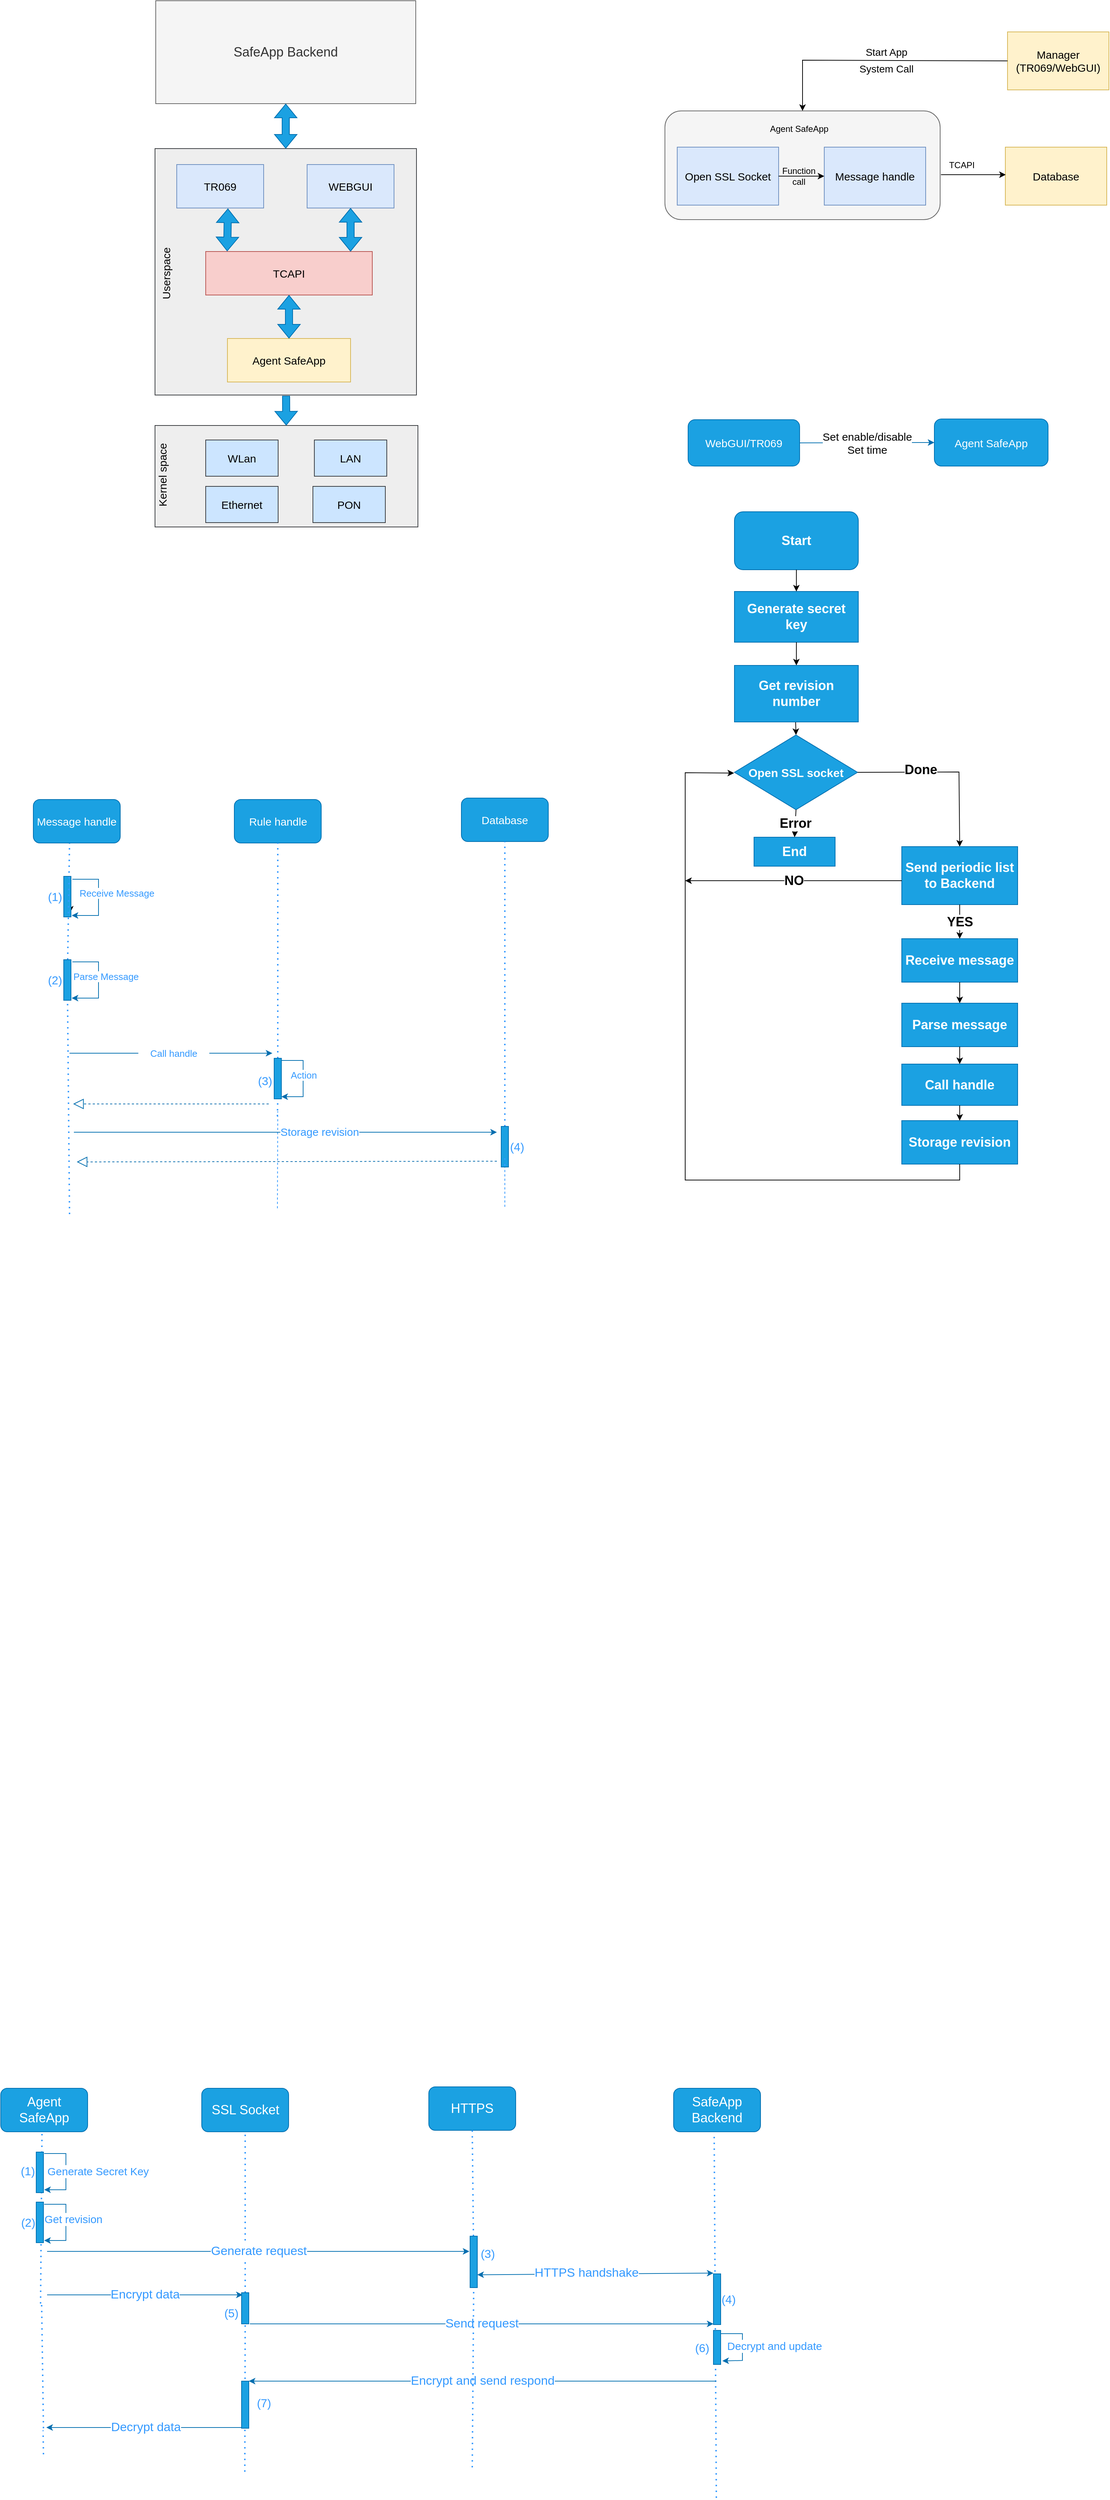 <mxfile version="17.1.3" type="github">
  <diagram id="qp7meZ9fyToWihRMTy-W" name="Page-1">
    <mxGraphModel dx="1335" dy="692" grid="0" gridSize="10" guides="1" tooltips="1" connect="1" arrows="1" fold="1" page="1" pageScale="1" pageWidth="150000" pageHeight="150000" math="0" shadow="0">
      <root>
        <mxCell id="0" />
        <mxCell id="1" parent="0" />
        <mxCell id="MbshHFRm95-qyAn22eBI-17" style="edgeStyle=orthogonalEdgeStyle;rounded=0;orthogonalLoop=1;jettySize=auto;html=1;exitX=0;exitY=0.75;exitDx=0;exitDy=0;fontSize=16;fontColor=#3399FF;" edge="1" parent="1" source="MbshHFRm95-qyAn22eBI-16">
          <mxGeometry relative="1" as="geometry">
            <mxPoint x="192" y="1393" as="targetPoint" />
          </mxGeometry>
        </mxCell>
        <mxCell id="MbshHFRm95-qyAn22eBI-16" value="" style="rounded=0;whiteSpace=wrap;html=1;fontSize=16;fontColor=#ffffff;fillColor=#1ba1e2;strokeColor=#006EAF;" vertex="1" parent="1">
          <mxGeometry x="183" y="1343" width="10" height="56" as="geometry" />
        </mxCell>
        <mxCell id="oRzCMFhJWEvcP08ix0-i-83" value="" style="endArrow=none;dashed=1;html=1;rounded=0;fontSize=15;entryX=0.5;entryY=1;entryDx=0;entryDy=0;fontColor=#3399FF;strokeColor=#3399FF;" parent="1" edge="1">
          <mxGeometry width="50" height="50" relative="1" as="geometry">
            <mxPoint x="478" y="1801" as="sourcePoint" />
            <mxPoint x="478.5" y="1667" as="targetPoint" />
            <Array as="points" />
          </mxGeometry>
        </mxCell>
        <mxCell id="mK8-xpyxY12oYqtk83cb-34" value="" style="rounded=1;whiteSpace=wrap;html=1;fillColor=#f5f5f5;fontColor=#333333;strokeColor=#666666;" parent="1" vertex="1">
          <mxGeometry x="1013" y="287" width="380" height="150" as="geometry" />
        </mxCell>
        <mxCell id="mK8-xpyxY12oYqtk83cb-23" value="" style="rounded=0;whiteSpace=wrap;html=1;fillColor=#eeeeee;strokeColor=#36393d;fontSize=15;" parent="1" vertex="1">
          <mxGeometry x="309" y="721" width="363" height="140" as="geometry" />
        </mxCell>
        <mxCell id="mK8-xpyxY12oYqtk83cb-22" value="" style="rounded=0;whiteSpace=wrap;html=1;fillColor=#eeeeee;strokeColor=#36393d;" parent="1" vertex="1">
          <mxGeometry x="309" y="339" width="361" height="340" as="geometry" />
        </mxCell>
        <mxCell id="mK8-xpyxY12oYqtk83cb-6" value="TR069" style="rounded=0;whiteSpace=wrap;html=1;fillColor=#dae8fc;strokeColor=#6c8ebf;fontSize=15;" parent="1" vertex="1">
          <mxGeometry x="339" y="361" width="120" height="60" as="geometry" />
        </mxCell>
        <mxCell id="mK8-xpyxY12oYqtk83cb-7" value="WEBGUI" style="rounded=0;whiteSpace=wrap;html=1;fillColor=#dae8fc;strokeColor=#6c8ebf;fontSize=15;" parent="1" vertex="1">
          <mxGeometry x="519" y="361" width="120" height="60" as="geometry" />
        </mxCell>
        <mxCell id="mK8-xpyxY12oYqtk83cb-8" value="TCAPI" style="rounded=0;whiteSpace=wrap;html=1;fillColor=#f8cecc;strokeColor=#b85450;fontSize=15;" parent="1" vertex="1">
          <mxGeometry x="379" y="481" width="230" height="60" as="geometry" />
        </mxCell>
        <mxCell id="mK8-xpyxY12oYqtk83cb-10" value="Agent SafeApp" style="rounded=0;whiteSpace=wrap;html=1;fillColor=#fff2cc;strokeColor=#d6b656;fontSize=15;" parent="1" vertex="1">
          <mxGeometry x="409" y="601" width="170" height="60" as="geometry" />
        </mxCell>
        <mxCell id="mK8-xpyxY12oYqtk83cb-11" value="" style="shape=flexArrow;endArrow=classic;startArrow=classic;html=1;rounded=0;exitX=0.129;exitY=-0.006;exitDx=0;exitDy=0;exitPerimeter=0;entryX=0.589;entryY=1.011;entryDx=0;entryDy=0;entryPerimeter=0;fillColor=#1ba1e2;strokeColor=#006EAF;" parent="1" source="mK8-xpyxY12oYqtk83cb-8" target="mK8-xpyxY12oYqtk83cb-6" edge="1">
          <mxGeometry width="100" height="100" relative="1" as="geometry">
            <mxPoint x="339" y="541" as="sourcePoint" />
            <mxPoint x="439" y="441" as="targetPoint" />
          </mxGeometry>
        </mxCell>
        <mxCell id="mK8-xpyxY12oYqtk83cb-12" value="" style="shape=flexArrow;endArrow=classic;startArrow=classic;html=1;rounded=0;entryX=0.808;entryY=1;entryDx=0;entryDy=0;entryPerimeter=0;fillColor=#1ba1e2;strokeColor=#006EAF;" parent="1" edge="1">
          <mxGeometry width="100" height="100" relative="1" as="geometry">
            <mxPoint x="579" y="481" as="sourcePoint" />
            <mxPoint x="579" y="421" as="targetPoint" />
          </mxGeometry>
        </mxCell>
        <mxCell id="mK8-xpyxY12oYqtk83cb-13" value="" style="shape=flexArrow;endArrow=classic;startArrow=classic;html=1;rounded=0;entryX=0.5;entryY=1;entryDx=0;entryDy=0;exitX=0.5;exitY=0;exitDx=0;exitDy=0;fillColor=#1ba1e2;strokeColor=#006EAF;" parent="1" source="mK8-xpyxY12oYqtk83cb-10" target="mK8-xpyxY12oYqtk83cb-8" edge="1">
          <mxGeometry width="100" height="100" relative="1" as="geometry">
            <mxPoint x="494.2" y="641" as="sourcePoint" />
            <mxPoint x="493.66" y="561" as="targetPoint" />
          </mxGeometry>
        </mxCell>
        <mxCell id="mK8-xpyxY12oYqtk83cb-16" value="Ethernet" style="rounded=0;whiteSpace=wrap;html=1;fillColor=#cce5ff;strokeColor=#36393d;fontSize=15;" parent="1" vertex="1">
          <mxGeometry x="379" y="805" width="100" height="50" as="geometry" />
        </mxCell>
        <mxCell id="mK8-xpyxY12oYqtk83cb-17" value="WLan" style="rounded=0;whiteSpace=wrap;html=1;fillColor=#cce5ff;strokeColor=#36393d;fontSize=15;" parent="1" vertex="1">
          <mxGeometry x="379" y="741" width="100" height="50" as="geometry" />
        </mxCell>
        <mxCell id="mK8-xpyxY12oYqtk83cb-18" value="LAN" style="rounded=0;whiteSpace=wrap;html=1;fillColor=#cce5ff;strokeColor=#36393d;fontSize=15;" parent="1" vertex="1">
          <mxGeometry x="529" y="741" width="100" height="50" as="geometry" />
        </mxCell>
        <mxCell id="mK8-xpyxY12oYqtk83cb-19" value="PON" style="rounded=0;whiteSpace=wrap;html=1;fillColor=#cce5ff;strokeColor=#36393d;fontSize=15;" parent="1" vertex="1">
          <mxGeometry x="527" y="805" width="100" height="50" as="geometry" />
        </mxCell>
        <mxCell id="mK8-xpyxY12oYqtk83cb-24" value="Userspace" style="text;html=1;strokeColor=none;fillColor=none;align=center;verticalAlign=middle;whiteSpace=wrap;rounded=0;rotation=-90;fontSize=15;" parent="1" vertex="1">
          <mxGeometry x="269" y="491" width="110" height="40" as="geometry" />
        </mxCell>
        <mxCell id="mK8-xpyxY12oYqtk83cb-25" value="Kernel space" style="text;html=1;strokeColor=none;fillColor=none;align=center;verticalAlign=middle;whiteSpace=wrap;rounded=0;rotation=-90;fontSize=15;" parent="1" vertex="1">
          <mxGeometry x="264" y="769" width="110" height="40" as="geometry" />
        </mxCell>
        <mxCell id="mK8-xpyxY12oYqtk83cb-28" value="" style="shape=flexArrow;endArrow=classic;html=1;rounded=0;fillColor=#1ba1e2;strokeColor=#006EAF;" parent="1" target="mK8-xpyxY12oYqtk83cb-23" edge="1">
          <mxGeometry width="50" height="50" relative="1" as="geometry">
            <mxPoint x="490" y="680" as="sourcePoint" />
            <mxPoint x="488" y="718" as="targetPoint" />
          </mxGeometry>
        </mxCell>
        <mxCell id="mK8-xpyxY12oYqtk83cb-30" value="Open SSL Socket" style="rounded=0;whiteSpace=wrap;html=1;fillColor=#dae8fc;strokeColor=#6c8ebf;fontSize=15;" parent="1" vertex="1">
          <mxGeometry x="1030" y="337" width="140" height="80" as="geometry" />
        </mxCell>
        <mxCell id="mK8-xpyxY12oYqtk83cb-31" value="Message handle" style="rounded=0;whiteSpace=wrap;html=1;fillColor=#dae8fc;strokeColor=#6c8ebf;fontSize=15;" parent="1" vertex="1">
          <mxGeometry x="1233" y="337" width="140" height="80" as="geometry" />
        </mxCell>
        <mxCell id="mK8-xpyxY12oYqtk83cb-32" value="Database" style="rounded=0;whiteSpace=wrap;html=1;fillColor=#fff2cc;strokeColor=#d6b656;fontSize=15;" parent="1" vertex="1">
          <mxGeometry x="1483" y="337" width="140" height="80" as="geometry" />
        </mxCell>
        <mxCell id="mK8-xpyxY12oYqtk83cb-33" value="Manager&lt;br&gt;(TR069/WebGUI)" style="rounded=0;whiteSpace=wrap;html=1;fillColor=#fff2cc;strokeColor=#d6b656;fontSize=15;" parent="1" vertex="1">
          <mxGeometry x="1486" y="178" width="140" height="80" as="geometry" />
        </mxCell>
        <mxCell id="mK8-xpyxY12oYqtk83cb-35" value="" style="endArrow=classic;html=1;rounded=0;exitX=1;exitY=0.5;exitDx=0;exitDy=0;entryX=0;entryY=0.5;entryDx=0;entryDy=0;" parent="1" source="mK8-xpyxY12oYqtk83cb-30" target="mK8-xpyxY12oYqtk83cb-31" edge="1">
          <mxGeometry width="50" height="50" relative="1" as="geometry">
            <mxPoint x="1173" y="397" as="sourcePoint" />
            <mxPoint x="1223" y="347" as="targetPoint" />
          </mxGeometry>
        </mxCell>
        <mxCell id="oRzCMFhJWEvcP08ix0-i-1" value="Agent SafeApp" style="text;html=1;strokeColor=none;fillColor=none;align=center;verticalAlign=middle;whiteSpace=wrap;rounded=0;" parent="1" vertex="1">
          <mxGeometry x="1115.5" y="297" width="165" height="30" as="geometry" />
        </mxCell>
        <mxCell id="oRzCMFhJWEvcP08ix0-i-2" value="" style="endArrow=classic;html=1;rounded=0;entryX=0.5;entryY=0;entryDx=0;entryDy=0;exitX=0;exitY=0.5;exitDx=0;exitDy=0;" parent="1" source="mK8-xpyxY12oYqtk83cb-33" target="mK8-xpyxY12oYqtk83cb-34" edge="1">
          <mxGeometry width="50" height="50" relative="1" as="geometry">
            <mxPoint x="1143" y="247" as="sourcePoint" />
            <mxPoint x="1193" y="197" as="targetPoint" />
            <Array as="points">
              <mxPoint x="1203" y="217" />
            </Array>
          </mxGeometry>
        </mxCell>
        <mxCell id="oRzCMFhJWEvcP08ix0-i-3" value="Start App" style="text;html=1;strokeColor=none;fillColor=none;align=center;verticalAlign=middle;whiteSpace=wrap;rounded=0;fontSize=14;" parent="1" vertex="1">
          <mxGeometry x="1245" y="191" width="148" height="30" as="geometry" />
        </mxCell>
        <mxCell id="oRzCMFhJWEvcP08ix0-i-4" value="" style="endArrow=classic;html=1;rounded=0;entryX=0.004;entryY=0.475;entryDx=0;entryDy=0;exitX=1.003;exitY=0.587;exitDx=0;exitDy=0;exitPerimeter=0;entryPerimeter=0;" parent="1" source="mK8-xpyxY12oYqtk83cb-34" target="mK8-xpyxY12oYqtk83cb-32" edge="1">
          <mxGeometry width="50" height="50" relative="1" as="geometry">
            <mxPoint x="1393" y="427" as="sourcePoint" />
            <mxPoint x="1443" y="377" as="targetPoint" />
          </mxGeometry>
        </mxCell>
        <mxCell id="oRzCMFhJWEvcP08ix0-i-5" value="TCAPI" style="text;html=1;strokeColor=none;fillColor=none;align=center;verticalAlign=middle;whiteSpace=wrap;rounded=0;" parent="1" vertex="1">
          <mxGeometry x="1393" y="347" width="60" height="30" as="geometry" />
        </mxCell>
        <mxCell id="oRzCMFhJWEvcP08ix0-i-10" value="Function&lt;br&gt;call" style="text;html=1;strokeColor=none;fillColor=none;align=center;verticalAlign=middle;whiteSpace=wrap;rounded=0;" parent="1" vertex="1">
          <mxGeometry x="1168" y="357" width="60" height="40" as="geometry" />
        </mxCell>
        <mxCell id="oRzCMFhJWEvcP08ix0-i-14" value="" style="endArrow=none;dashed=1;html=1;dashPattern=1 3;strokeWidth=2;rounded=0;fontColor=#3399FF;strokeColor=#3399FF;startArrow=none;" parent="1" edge="1" source="MbshHFRm95-qyAn22eBI-22">
          <mxGeometry width="50" height="50" relative="1" as="geometry">
            <mxPoint x="191" y="1809" as="sourcePoint" />
            <mxPoint x="191" y="1297" as="targetPoint" />
          </mxGeometry>
        </mxCell>
        <mxCell id="oRzCMFhJWEvcP08ix0-i-15" value="Message handle" style="rounded=1;whiteSpace=wrap;html=1;fillColor=#1ba1e2;fontColor=#ffffff;strokeColor=#006EAF;fontSize=15;" parent="1" vertex="1">
          <mxGeometry x="141" y="1237" width="120" height="60" as="geometry" />
        </mxCell>
        <mxCell id="oRzCMFhJWEvcP08ix0-i-21" value="&lt;font style=&quot;font-size: 13px&quot;&gt;Parse Message&lt;/font&gt;" style="endArrow=classic;html=1;rounded=0;fillColor=#1ba1e2;strokeColor=#006EAF;fontColor=#3399FF;" parent="1" edge="1">
          <mxGeometry x="-0.091" y="10" relative="1" as="geometry">
            <mxPoint x="195" y="1461" as="sourcePoint" />
            <mxPoint x="194" y="1511" as="targetPoint" />
            <Array as="points">
              <mxPoint x="231" y="1461" />
              <mxPoint x="231" y="1511" />
            </Array>
            <mxPoint as="offset" />
          </mxGeometry>
        </mxCell>
        <mxCell id="oRzCMFhJWEvcP08ix0-i-25" value="Rule handle" style="rounded=1;whiteSpace=wrap;html=1;fillColor=#1ba1e2;fontColor=#ffffff;strokeColor=#006EAF;fontSize=15;" parent="1" vertex="1">
          <mxGeometry x="418.5" y="1237" width="120" height="60" as="geometry" />
        </mxCell>
        <mxCell id="oRzCMFhJWEvcP08ix0-i-26" value="" style="endArrow=none;dashed=1;html=1;dashPattern=1 3;strokeWidth=2;rounded=0;entryX=0.5;entryY=1;entryDx=0;entryDy=0;fontColor=#3399FF;strokeColor=#3399FF;startArrow=none;" parent="1" target="oRzCMFhJWEvcP08ix0-i-25" edge="1" source="MbshHFRm95-qyAn22eBI-25">
          <mxGeometry width="50" height="50" relative="1" as="geometry">
            <mxPoint x="478" y="1674" as="sourcePoint" />
            <mxPoint x="541" y="1347" as="targetPoint" />
          </mxGeometry>
        </mxCell>
        <mxCell id="oRzCMFhJWEvcP08ix0-i-28" value="" style="endArrow=classic;html=1;rounded=0;fillColor=#1ba1e2;strokeColor=#006EAF;startArrow=none;" parent="1" source="oRzCMFhJWEvcP08ix0-i-30" edge="1">
          <mxGeometry width="50" height="50" relative="1" as="geometry">
            <mxPoint x="201" y="1587" as="sourcePoint" />
            <mxPoint x="471" y="1587" as="targetPoint" />
          </mxGeometry>
        </mxCell>
        <mxCell id="oRzCMFhJWEvcP08ix0-i-29" value="&lt;font style=&quot;font-size: 13px&quot;&gt;Action&lt;/font&gt;" style="endArrow=classic;html=1;rounded=0;fillColor=#1ba1e2;strokeColor=#006EAF;fontColor=#3399FF;" parent="1" edge="1">
          <mxGeometry x="-0.091" relative="1" as="geometry">
            <mxPoint x="483.5" y="1597" as="sourcePoint" />
            <mxPoint x="483.5" y="1647" as="targetPoint" />
            <Array as="points">
              <mxPoint x="513.5" y="1597" />
              <mxPoint x="513.5" y="1647" />
            </Array>
            <mxPoint as="offset" />
          </mxGeometry>
        </mxCell>
        <mxCell id="oRzCMFhJWEvcP08ix0-i-32" value="" style="endArrow=block;dashed=1;endFill=0;endSize=12;html=1;rounded=0;fillColor=#1ba1e2;strokeColor=#006EAF;" parent="1" edge="1">
          <mxGeometry width="160" relative="1" as="geometry">
            <mxPoint x="466" y="1657" as="sourcePoint" />
            <mxPoint x="196" y="1657" as="targetPoint" />
          </mxGeometry>
        </mxCell>
        <mxCell id="oRzCMFhJWEvcP08ix0-i-43" value="Open SSL socket" style="rhombus;whiteSpace=wrap;html=1;fillColor=#1ba1e2;fontColor=#ffffff;strokeColor=#006EAF;fontSize=16;fontStyle=1" parent="1" vertex="1">
          <mxGeometry x="1109" y="1148" width="170" height="103" as="geometry" />
        </mxCell>
        <mxCell id="oRzCMFhJWEvcP08ix0-i-47" value="" style="endArrow=classic;html=1;rounded=0;entryX=0.5;entryY=0;entryDx=0;entryDy=0;fontSize=18;fontStyle=1;exitX=0.494;exitY=0.999;exitDx=0;exitDy=0;exitPerimeter=0;" parent="1" target="oRzCMFhJWEvcP08ix0-i-43" edge="1" source="oRzCMFhJWEvcP08ix0-i-59">
          <mxGeometry width="50" height="50" relative="1" as="geometry">
            <mxPoint x="1192" y="1131" as="sourcePoint" />
            <mxPoint x="1239" y="1102" as="targetPoint" />
          </mxGeometry>
        </mxCell>
        <mxCell id="oRzCMFhJWEvcP08ix0-i-48" value="End" style="rounded=0;whiteSpace=wrap;html=1;fillColor=#1ba1e2;fontColor=#ffffff;strokeColor=#006EAF;fontSize=18;fontStyle=1" parent="1" vertex="1">
          <mxGeometry x="1136" y="1289" width="112" height="40" as="geometry" />
        </mxCell>
        <mxCell id="oRzCMFhJWEvcP08ix0-i-49" value="Receive message" style="rounded=0;whiteSpace=wrap;html=1;fillColor=#1ba1e2;fontColor=#ffffff;strokeColor=#006EAF;fontSize=18;fontStyle=1" parent="1" vertex="1">
          <mxGeometry x="1340" y="1429" width="160" height="60" as="geometry" />
        </mxCell>
        <mxCell id="oRzCMFhJWEvcP08ix0-i-50" value="E" style="endArrow=classic;html=1;rounded=0;entryX=0.5;entryY=0;entryDx=0;entryDy=0;exitX=0.5;exitY=1;exitDx=0;exitDy=0;fontSize=18;fontStyle=1;" parent="1" source="oRzCMFhJWEvcP08ix0-i-43" target="oRzCMFhJWEvcP08ix0-i-48" edge="1">
          <mxGeometry relative="1" as="geometry">
            <mxPoint x="1099" y="1252" as="sourcePoint" />
            <mxPoint x="1199" y="1252" as="targetPoint" />
          </mxGeometry>
        </mxCell>
        <mxCell id="oRzCMFhJWEvcP08ix0-i-51" value="Error" style="edgeLabel;resizable=0;html=1;align=center;verticalAlign=middle;fontSize=18;fontStyle=1" parent="oRzCMFhJWEvcP08ix0-i-50" connectable="0" vertex="1">
          <mxGeometry relative="1" as="geometry" />
        </mxCell>
        <mxCell id="oRzCMFhJWEvcP08ix0-i-52" value="" style="endArrow=classic;html=1;rounded=0;exitX=1;exitY=0.5;exitDx=0;exitDy=0;entryX=0.5;entryY=0;entryDx=0;entryDy=0;fontSize=18;fontStyle=1" parent="1" source="oRzCMFhJWEvcP08ix0-i-43" target="oRzCMFhJWEvcP08ix0-i-86" edge="1">
          <mxGeometry relative="1" as="geometry">
            <mxPoint x="1219" y="1192" as="sourcePoint" />
            <mxPoint x="1327" y="1189" as="targetPoint" />
            <Array as="points">
              <mxPoint x="1419" y="1199" />
            </Array>
          </mxGeometry>
        </mxCell>
        <mxCell id="oRzCMFhJWEvcP08ix0-i-53" value="Done" style="edgeLabel;resizable=0;html=1;align=center;verticalAlign=middle;fontSize=18;fontStyle=1" parent="oRzCMFhJWEvcP08ix0-i-52" connectable="0" vertex="1">
          <mxGeometry relative="1" as="geometry">
            <mxPoint x="-35" y="-3" as="offset" />
          </mxGeometry>
        </mxCell>
        <mxCell id="oRzCMFhJWEvcP08ix0-i-54" value="Generate secret key" style="rounded=0;whiteSpace=wrap;html=1;fillColor=#1ba1e2;fontColor=#ffffff;strokeColor=#006EAF;fontSize=18;fontStyle=1" parent="1" vertex="1">
          <mxGeometry x="1109" y="950" width="171" height="70" as="geometry" />
        </mxCell>
        <mxCell id="oRzCMFhJWEvcP08ix0-i-56" value="Start" style="rounded=1;whiteSpace=wrap;html=1;fillColor=#1ba1e2;fontColor=#ffffff;strokeColor=#006EAF;fontSize=18;fontStyle=1" parent="1" vertex="1">
          <mxGeometry x="1109" y="840" width="171" height="80" as="geometry" />
        </mxCell>
        <mxCell id="oRzCMFhJWEvcP08ix0-i-57" value="" style="endArrow=classic;html=1;rounded=0;entryX=0.5;entryY=0;entryDx=0;entryDy=0;exitX=0.5;exitY=1;exitDx=0;exitDy=0;fontSize=18;fontStyle=1" parent="1" source="oRzCMFhJWEvcP08ix0-i-56" target="oRzCMFhJWEvcP08ix0-i-54" edge="1">
          <mxGeometry width="50" height="50" relative="1" as="geometry">
            <mxPoint x="1099" y="1012" as="sourcePoint" />
            <mxPoint x="1149" y="962" as="targetPoint" />
          </mxGeometry>
        </mxCell>
        <mxCell id="oRzCMFhJWEvcP08ix0-i-59" value="Get revision number" style="rounded=0;whiteSpace=wrap;html=1;fillColor=#1ba1e2;fontColor=#ffffff;strokeColor=#006EAF;fontSize=18;fontStyle=1" parent="1" vertex="1">
          <mxGeometry x="1109" y="1052" width="171" height="78" as="geometry" />
        </mxCell>
        <mxCell id="oRzCMFhJWEvcP08ix0-i-62" value="" style="edgeStyle=orthogonalEdgeStyle;rounded=0;orthogonalLoop=1;jettySize=auto;html=1;exitX=0.5;exitY=1;exitDx=0;exitDy=0;fontSize=18;fontStyle=1;entryX=0.5;entryY=0;entryDx=0;entryDy=0;" parent="1" edge="1" target="oRzCMFhJWEvcP08ix0-i-59" source="oRzCMFhJWEvcP08ix0-i-54">
          <mxGeometry relative="1" as="geometry">
            <mxPoint x="1168.2" y="1012" as="sourcePoint" />
            <mxPoint x="1190" y="1051" as="targetPoint" />
          </mxGeometry>
        </mxCell>
        <mxCell id="oRzCMFhJWEvcP08ix0-i-63" value="Parse message" style="rounded=0;whiteSpace=wrap;html=1;fillColor=#1ba1e2;fontColor=#ffffff;strokeColor=#006EAF;fontSize=18;fontStyle=1" parent="1" vertex="1">
          <mxGeometry x="1340" y="1518" width="160" height="60" as="geometry" />
        </mxCell>
        <mxCell id="oRzCMFhJWEvcP08ix0-i-64" value="" style="endArrow=classic;html=1;rounded=0;entryX=0.5;entryY=0;entryDx=0;entryDy=0;exitX=0.5;exitY=1;exitDx=0;exitDy=0;fontSize=18;fontStyle=1" parent="1" target="oRzCMFhJWEvcP08ix0-i-63" edge="1" source="oRzCMFhJWEvcP08ix0-i-49">
          <mxGeometry width="50" height="50" relative="1" as="geometry">
            <mxPoint x="1386" y="1460" as="sourcePoint" />
            <mxPoint x="1596" y="1440" as="targetPoint" />
          </mxGeometry>
        </mxCell>
        <mxCell id="oRzCMFhJWEvcP08ix0-i-65" value="Call handle" style="rounded=0;whiteSpace=wrap;html=1;fillColor=#1ba1e2;fontColor=#ffffff;strokeColor=#006EAF;fontSize=18;fontStyle=1" parent="1" vertex="1">
          <mxGeometry x="1340" y="1602" width="160" height="57" as="geometry" />
        </mxCell>
        <mxCell id="oRzCMFhJWEvcP08ix0-i-66" value="" style="endArrow=classic;html=1;rounded=0;exitX=0.5;exitY=1;exitDx=0;exitDy=0;fontSize=18;fontStyle=1;entryX=0.5;entryY=0;entryDx=0;entryDy=0;" parent="1" source="oRzCMFhJWEvcP08ix0-i-63" edge="1" target="oRzCMFhJWEvcP08ix0-i-65">
          <mxGeometry width="50" height="50" relative="1" as="geometry">
            <mxPoint x="1383" y="1548" as="sourcePoint" />
            <mxPoint x="1420" y="1582" as="targetPoint" />
          </mxGeometry>
        </mxCell>
        <mxCell id="oRzCMFhJWEvcP08ix0-i-67" value="Storage revision" style="rounded=0;whiteSpace=wrap;html=1;fillColor=#1ba1e2;fontColor=#ffffff;strokeColor=#006EAF;fontSize=18;fontStyle=1" parent="1" vertex="1">
          <mxGeometry x="1340" y="1680" width="160" height="60" as="geometry" />
        </mxCell>
        <mxCell id="oRzCMFhJWEvcP08ix0-i-68" value="" style="endArrow=classic;html=1;rounded=0;exitX=0.5;exitY=1;exitDx=0;exitDy=0;entryX=0.5;entryY=0;entryDx=0;entryDy=0;fontSize=18;fontStyle=1" parent="1" source="oRzCMFhJWEvcP08ix0-i-65" edge="1" target="oRzCMFhJWEvcP08ix0-i-67">
          <mxGeometry width="50" height="50" relative="1" as="geometry">
            <mxPoint x="1385.47" y="1720" as="sourcePoint" />
            <mxPoint x="1386" y="1679" as="targetPoint" />
          </mxGeometry>
        </mxCell>
        <mxCell id="oRzCMFhJWEvcP08ix0-i-69" value="" style="endArrow=classic;html=1;rounded=0;exitX=0.5;exitY=1;exitDx=0;exitDy=0;entryX=-0.003;entryY=0.51;entryDx=0;entryDy=0;entryPerimeter=0;fontSize=18;fontStyle=1" parent="1" source="oRzCMFhJWEvcP08ix0-i-67" target="oRzCMFhJWEvcP08ix0-i-43" edge="1">
          <mxGeometry width="50" height="50" relative="1" as="geometry">
            <mxPoint x="1398.47" y="1492" as="sourcePoint" />
            <mxPoint x="1039" y="1182" as="targetPoint" />
            <Array as="points">
              <mxPoint x="1420" y="1762" />
              <mxPoint x="1041" y="1762" />
              <mxPoint x="1041" y="1200" />
            </Array>
          </mxGeometry>
        </mxCell>
        <mxCell id="oRzCMFhJWEvcP08ix0-i-71" value="&lt;font style=&quot;font-size: 15px&quot;&gt;Database&lt;/font&gt;" style="rounded=1;whiteSpace=wrap;html=1;fillColor=#1ba1e2;fontColor=#ffffff;strokeColor=#006EAF;" parent="1" vertex="1">
          <mxGeometry x="732" y="1235" width="120" height="60" as="geometry" />
        </mxCell>
        <mxCell id="oRzCMFhJWEvcP08ix0-i-72" value="" style="endArrow=none;dashed=1;html=1;dashPattern=1 3;strokeWidth=2;rounded=0;entryX=0.5;entryY=1;entryDx=0;entryDy=0;fontColor=#3399FF;strokeColor=#3399FF;startArrow=none;" parent="1" target="oRzCMFhJWEvcP08ix0-i-71" edge="1" source="MbshHFRm95-qyAn22eBI-28">
          <mxGeometry width="50" height="50" relative="1" as="geometry">
            <mxPoint x="792" y="1732" as="sourcePoint" />
            <mxPoint x="854.5" y="1345" as="targetPoint" />
          </mxGeometry>
        </mxCell>
        <mxCell id="oRzCMFhJWEvcP08ix0-i-77" value="" style="endArrow=classic;html=1;rounded=0;fontSize=15;fillColor=#1ba1e2;strokeColor=#006EAF;" parent="1" edge="1">
          <mxGeometry relative="1" as="geometry">
            <mxPoint x="197" y="1696" as="sourcePoint" />
            <mxPoint x="781" y="1696" as="targetPoint" />
          </mxGeometry>
        </mxCell>
        <mxCell id="oRzCMFhJWEvcP08ix0-i-78" value="Storage revision" style="edgeLabel;resizable=0;html=1;align=center;verticalAlign=middle;fontSize=15;fontColor=#3399FF;" parent="oRzCMFhJWEvcP08ix0-i-77" connectable="0" vertex="1">
          <mxGeometry relative="1" as="geometry">
            <mxPoint x="47" y="-1" as="offset" />
          </mxGeometry>
        </mxCell>
        <mxCell id="oRzCMFhJWEvcP08ix0-i-81" value="" style="endArrow=block;dashed=1;endFill=0;endSize=12;html=1;rounded=0;fillColor=#1ba1e2;strokeColor=#006EAF;" parent="1" edge="1">
          <mxGeometry width="160" relative="1" as="geometry">
            <mxPoint x="781" y="1736.0" as="sourcePoint" />
            <mxPoint x="201" y="1737" as="targetPoint" />
          </mxGeometry>
        </mxCell>
        <mxCell id="oRzCMFhJWEvcP08ix0-i-85" value="" style="endArrow=none;dashed=1;html=1;rounded=0;fontSize=15;fontColor=#3399FF;strokeColor=#3399FF;" parent="1" edge="1">
          <mxGeometry width="50" height="50" relative="1" as="geometry">
            <mxPoint x="792" y="1799" as="sourcePoint" />
            <mxPoint x="792" y="1738" as="targetPoint" />
          </mxGeometry>
        </mxCell>
        <mxCell id="oRzCMFhJWEvcP08ix0-i-86" value="Send periodic list to Backend" style="rounded=0;whiteSpace=wrap;html=1;fillColor=#1ba1e2;fontColor=#ffffff;strokeColor=#006EAF;fontSize=18;fontStyle=1" parent="1" vertex="1">
          <mxGeometry x="1340" y="1302" width="160" height="80" as="geometry" />
        </mxCell>
        <mxCell id="oRzCMFhJWEvcP08ix0-i-89" value="WebGUI/TR069" style="rounded=1;whiteSpace=wrap;html=1;fontSize=15;fillColor=#1ba1e2;fontColor=#ffffff;strokeColor=#006EAF;" parent="1" vertex="1">
          <mxGeometry x="1045" y="713" width="154" height="64" as="geometry" />
        </mxCell>
        <mxCell id="oRzCMFhJWEvcP08ix0-i-90" value="Agent SafeApp" style="rounded=1;whiteSpace=wrap;html=1;fontSize=15;fillColor=#1ba1e2;fontColor=#ffffff;strokeColor=#006EAF;" parent="1" vertex="1">
          <mxGeometry x="1385" y="712" width="157" height="65" as="geometry" />
        </mxCell>
        <mxCell id="oRzCMFhJWEvcP08ix0-i-91" value="Set enable/disable&lt;br&gt;Set time" style="endArrow=classic;html=1;rounded=0;fontSize=15;entryX=0;entryY=0.5;entryDx=0;entryDy=0;exitX=1;exitY=0.5;exitDx=0;exitDy=0;fillColor=#1ba1e2;strokeColor=#006EAF;" parent="1" source="oRzCMFhJWEvcP08ix0-i-89" target="oRzCMFhJWEvcP08ix0-i-90" edge="1">
          <mxGeometry relative="1" as="geometry">
            <mxPoint x="1205" y="740" as="sourcePoint" />
            <mxPoint x="1305" y="740" as="targetPoint" />
          </mxGeometry>
        </mxCell>
        <mxCell id="oRzCMFhJWEvcP08ix0-i-98" value="" style="endArrow=none;dashed=1;html=1;dashPattern=1 3;strokeWidth=2;rounded=0;fontColor=#3399FF;strokeColor=#3399FF;startArrow=none;" parent="1" edge="1">
          <mxGeometry width="50" height="50" relative="1" as="geometry">
            <mxPoint x="151" y="3312" as="sourcePoint" />
            <mxPoint x="153" y="3073" as="targetPoint" />
          </mxGeometry>
        </mxCell>
        <mxCell id="oRzCMFhJWEvcP08ix0-i-99" value="Agent SafeApp" style="rounded=1;whiteSpace=wrap;html=1;fillColor=#1ba1e2;fontColor=#ffffff;strokeColor=#006EAF;fontSize=18;" parent="1" vertex="1">
          <mxGeometry x="96" y="3015" width="120" height="60" as="geometry" />
        </mxCell>
        <mxCell id="oRzCMFhJWEvcP08ix0-i-100" value="&lt;font style=&quot;font-size: 15px;&quot;&gt;Get revision&lt;/font&gt;" style="endArrow=classic;html=1;rounded=0;fillColor=#1ba1e2;strokeColor=#006EAF;fontSize=15;fontColor=#3399FF;" parent="1" edge="1">
          <mxGeometry x="-0.091" y="10" relative="1" as="geometry">
            <mxPoint x="156" y="3175" as="sourcePoint" />
            <mxPoint x="156" y="3225" as="targetPoint" />
            <Array as="points">
              <mxPoint x="186" y="3175" />
              <mxPoint x="186" y="3225" />
            </Array>
            <mxPoint as="offset" />
          </mxGeometry>
        </mxCell>
        <mxCell id="oRzCMFhJWEvcP08ix0-i-103" value="SSL Socket" style="rounded=1;whiteSpace=wrap;html=1;fillColor=#1ba1e2;fontColor=#ffffff;strokeColor=#006EAF;fontSize=18;" parent="1" vertex="1">
          <mxGeometry x="373.5" y="3015" width="120" height="60" as="geometry" />
        </mxCell>
        <mxCell id="oRzCMFhJWEvcP08ix0-i-104" value="" style="endArrow=none;dashed=1;html=1;dashPattern=1 3;strokeWidth=2;rounded=0;entryX=0.5;entryY=1;entryDx=0;entryDy=0;fontColor=#3399FF;strokeColor=#3399FF;startArrow=none;" parent="1" target="oRzCMFhJWEvcP08ix0-i-103" edge="1" source="MbshHFRm95-qyAn22eBI-35">
          <mxGeometry width="50" height="50" relative="1" as="geometry">
            <mxPoint x="433" y="3544" as="sourcePoint" />
            <mxPoint x="496" y="3125" as="targetPoint" />
          </mxGeometry>
        </mxCell>
        <mxCell id="oRzCMFhJWEvcP08ix0-i-110" value="&lt;font style=&quot;font-size: 15px;&quot;&gt;Generate Secret Key&lt;/font&gt;" style="endArrow=classic;html=1;rounded=0;fillColor=#1ba1e2;strokeColor=#006EAF;fontSize=15;fontColor=#3399FF;" parent="1" edge="1">
          <mxGeometry y="44" relative="1" as="geometry">
            <mxPoint x="156" y="3105" as="sourcePoint" />
            <mxPoint x="156" y="3155" as="targetPoint" />
            <Array as="points">
              <mxPoint x="186" y="3105" />
              <mxPoint x="186" y="3155" />
            </Array>
            <mxPoint y="-1" as="offset" />
          </mxGeometry>
        </mxCell>
        <mxCell id="oRzCMFhJWEvcP08ix0-i-111" value="&lt;font style=&quot;font-size: 18px;&quot;&gt;HTTPS&lt;/font&gt;" style="rounded=1;whiteSpace=wrap;html=1;fillColor=#1ba1e2;fontColor=#ffffff;strokeColor=#006EAF;fontSize=18;" parent="1" vertex="1">
          <mxGeometry x="687" y="3013" width="120" height="60" as="geometry" />
        </mxCell>
        <mxCell id="oRzCMFhJWEvcP08ix0-i-112" value="" style="endArrow=none;dashed=1;html=1;dashPattern=1 3;strokeWidth=2;rounded=0;entryX=0.5;entryY=1;entryDx=0;entryDy=0;fontColor=#3399FF;strokeColor=#3399FF;startArrow=none;" parent="1" target="oRzCMFhJWEvcP08ix0-i-111" edge="1" source="MbshHFRm95-qyAn22eBI-37">
          <mxGeometry width="50" height="50" relative="1" as="geometry">
            <mxPoint x="747" y="3538" as="sourcePoint" />
            <mxPoint x="809.5" y="3123" as="targetPoint" />
          </mxGeometry>
        </mxCell>
        <mxCell id="oRzCMFhJWEvcP08ix0-i-118" value="&lt;font style=&quot;font-size: 18px&quot;&gt;SafeApp Backend&lt;/font&gt;" style="rounded=1;whiteSpace=wrap;html=1;fillColor=#1ba1e2;fontColor=#ffffff;strokeColor=#006EAF;fontSize=18;" parent="1" vertex="1">
          <mxGeometry x="1025" y="3015" width="120" height="60" as="geometry" />
        </mxCell>
        <mxCell id="oRzCMFhJWEvcP08ix0-i-119" value="" style="endArrow=classic;html=1;rounded=0;fontSize=17;fillColor=#1ba1e2;strokeColor=#006EAF;" parent="1" edge="1">
          <mxGeometry relative="1" as="geometry">
            <mxPoint x="160" y="3240" as="sourcePoint" />
            <mxPoint x="743" y="3240" as="targetPoint" />
          </mxGeometry>
        </mxCell>
        <mxCell id="oRzCMFhJWEvcP08ix0-i-120" value="Generate request" style="edgeLabel;resizable=0;html=1;align=center;verticalAlign=middle;fontSize=17;fontColor=#3399FF;" parent="oRzCMFhJWEvcP08ix0-i-119" connectable="0" vertex="1">
          <mxGeometry relative="1" as="geometry" />
        </mxCell>
        <mxCell id="oRzCMFhJWEvcP08ix0-i-121" value="Encrypt data" style="endArrow=classic;html=1;rounded=0;fontSize=17;fontColor=#3399FF;fillColor=#1ba1e2;strokeColor=#006EAF;" parent="1" edge="1">
          <mxGeometry relative="1" as="geometry">
            <mxPoint x="160" y="3300" as="sourcePoint" />
            <mxPoint x="430" y="3300" as="targetPoint" />
          </mxGeometry>
        </mxCell>
        <mxCell id="oRzCMFhJWEvcP08ix0-i-123" value="" style="endArrow=none;dashed=1;html=1;dashPattern=1 3;strokeWidth=2;rounded=0;fontColor=#3399FF;strokeColor=#3399FF;" parent="1" edge="1">
          <mxGeometry width="50" height="50" relative="1" as="geometry">
            <mxPoint x="1084" y="3580" as="sourcePoint" />
            <mxPoint x="1081" y="3077" as="targetPoint" />
          </mxGeometry>
        </mxCell>
        <mxCell id="oRzCMFhJWEvcP08ix0-i-124" value="" style="endArrow=classic;startArrow=classic;html=1;rounded=0;fontSize=13;fontColor=#3399FF;fillColor=#1ba1e2;strokeColor=#006EAF;exitX=1;exitY=0.75;exitDx=0;exitDy=0;" parent="1" edge="1" source="MbshHFRm95-qyAn22eBI-37">
          <mxGeometry width="50" height="50" relative="1" as="geometry">
            <mxPoint x="750" y="3270" as="sourcePoint" />
            <mxPoint x="1080" y="3270" as="targetPoint" />
          </mxGeometry>
        </mxCell>
        <mxCell id="oRzCMFhJWEvcP08ix0-i-125" value="HTTPS handshake" style="text;html=1;strokeColor=none;fillColor=none;align=center;verticalAlign=middle;whiteSpace=wrap;rounded=0;fontSize=17;fontColor=#3399FF;labelBackgroundColor=default;" parent="1" vertex="1">
          <mxGeometry x="800" y="3250" width="210" height="40" as="geometry" />
        </mxCell>
        <mxCell id="oRzCMFhJWEvcP08ix0-i-126" value="Send request" style="endArrow=classic;html=1;rounded=0;fontSize=17;fontColor=#3399FF;fillColor=#1ba1e2;strokeColor=#006EAF;" parent="1" edge="1">
          <mxGeometry relative="1" as="geometry">
            <mxPoint x="440" y="3340" as="sourcePoint" />
            <mxPoint x="1080" y="3340" as="targetPoint" />
          </mxGeometry>
        </mxCell>
        <mxCell id="oRzCMFhJWEvcP08ix0-i-128" value="Encrypt and send respond" style="endArrow=classic;html=1;rounded=0;fontSize=17;fontColor=#3399FF;fillColor=#1ba1e2;strokeColor=#006EAF;entryX=1;entryY=0;entryDx=0;entryDy=0;" parent="1" edge="1" target="MbshHFRm95-qyAn22eBI-54">
          <mxGeometry relative="1" as="geometry">
            <mxPoint x="1084" y="3419" as="sourcePoint" />
            <mxPoint x="440" y="3410" as="targetPoint" />
          </mxGeometry>
        </mxCell>
        <mxCell id="oRzCMFhJWEvcP08ix0-i-130" value="Decrypt data" style="endArrow=classic;html=1;rounded=0;fontSize=17;fontColor=#3399FF;fillColor=#1ba1e2;strokeColor=#006EAF;" parent="1" edge="1">
          <mxGeometry relative="1" as="geometry">
            <mxPoint x="433" y="3483" as="sourcePoint" />
            <mxPoint x="159" y="3483" as="targetPoint" />
          </mxGeometry>
        </mxCell>
        <mxCell id="oRzCMFhJWEvcP08ix0-i-30" value="&lt;font style=&quot;font-size: 13px&quot;&gt;Call handle&lt;/font&gt;" style="text;html=1;strokeColor=none;fillColor=none;align=center;verticalAlign=middle;whiteSpace=wrap;rounded=0;labelBackgroundColor=default;fontColor=#3399FF;" parent="1" vertex="1">
          <mxGeometry x="286" y="1572" width="98" height="30" as="geometry" />
        </mxCell>
        <mxCell id="oRzCMFhJWEvcP08ix0-i-132" value="" style="endArrow=none;html=1;rounded=0;fillColor=#1ba1e2;strokeColor=#006EAF;" parent="1" target="oRzCMFhJWEvcP08ix0-i-30" edge="1">
          <mxGeometry width="50" height="50" relative="1" as="geometry">
            <mxPoint x="191" y="1587" as="sourcePoint" />
            <mxPoint x="471" y="1587" as="targetPoint" />
          </mxGeometry>
        </mxCell>
        <mxCell id="oRzCMFhJWEvcP08ix0-i-133" value="&lt;font style=&quot;font-size: 13px&quot;&gt;Receive Message&lt;/font&gt;" style="endArrow=classic;html=1;rounded=0;fillColor=#1ba1e2;strokeColor=#006EAF;fontColor=#3399FF;" parent="1" edge="1">
          <mxGeometry x="-0.106" y="25" relative="1" as="geometry">
            <mxPoint x="195.0" y="1347.0" as="sourcePoint" />
            <mxPoint x="194" y="1397.0" as="targetPoint" />
            <Array as="points">
              <mxPoint x="231" y="1347" />
              <mxPoint x="231" y="1397" />
            </Array>
            <mxPoint as="offset" />
          </mxGeometry>
        </mxCell>
        <mxCell id="UErKtNkBOEROKgBnVaRn-6" value="System Call" style="text;html=1;strokeColor=none;fillColor=none;align=center;verticalAlign=middle;whiteSpace=wrap;rounded=0;fontSize=14;" parent="1" vertex="1">
          <mxGeometry x="1205" y="214" width="228" height="30" as="geometry" />
        </mxCell>
        <mxCell id="UErKtNkBOEROKgBnVaRn-7" value="SafeApp Backend" style="rounded=0;whiteSpace=wrap;html=1;fontSize=18;fillColor=#f5f5f5;fontColor=#333333;strokeColor=#666666;" parent="1" vertex="1">
          <mxGeometry x="310" y="135" width="359" height="142" as="geometry" />
        </mxCell>
        <mxCell id="UErKtNkBOEROKgBnVaRn-8" value="" style="shape=flexArrow;endArrow=classic;startArrow=classic;html=1;rounded=0;fontSize=18;entryX=0.5;entryY=1;entryDx=0;entryDy=0;exitX=0.5;exitY=0;exitDx=0;exitDy=0;fillColor=#1ba1e2;strokeColor=#006EAF;" parent="1" source="mK8-xpyxY12oYqtk83cb-22" target="UErKtNkBOEROKgBnVaRn-7" edge="1">
          <mxGeometry width="100" height="100" relative="1" as="geometry">
            <mxPoint x="456" y="384" as="sourcePoint" />
            <mxPoint x="556" y="284" as="targetPoint" />
          </mxGeometry>
        </mxCell>
        <mxCell id="MbshHFRm95-qyAn22eBI-4" value="E" style="endArrow=classic;html=1;rounded=0;entryX=0.5;entryY=0;entryDx=0;entryDy=0;fontSize=18;fontStyle=1" edge="1" parent="1" target="oRzCMFhJWEvcP08ix0-i-49">
          <mxGeometry relative="1" as="geometry">
            <mxPoint x="1420" y="1382" as="sourcePoint" />
            <mxPoint x="1386" y="1400" as="targetPoint" />
          </mxGeometry>
        </mxCell>
        <mxCell id="MbshHFRm95-qyAn22eBI-5" value="YES" style="edgeLabel;resizable=0;html=1;align=center;verticalAlign=middle;fontSize=18;fontStyle=1" connectable="0" vertex="1" parent="MbshHFRm95-qyAn22eBI-4">
          <mxGeometry relative="1" as="geometry" />
        </mxCell>
        <mxCell id="MbshHFRm95-qyAn22eBI-9" value="NO" style="endArrow=classic;html=1;rounded=0;fontSize=18;fontStyle=1;exitX=0;exitY=0.587;exitDx=0;exitDy=0;exitPerimeter=0;" edge="1" parent="1" source="oRzCMFhJWEvcP08ix0-i-86">
          <mxGeometry relative="1" as="geometry">
            <mxPoint x="1340" y="1319" as="sourcePoint" />
            <mxPoint x="1041" y="1349" as="targetPoint" />
          </mxGeometry>
        </mxCell>
        <mxCell id="MbshHFRm95-qyAn22eBI-10" value="NO" style="edgeLabel;resizable=0;html=1;align=center;verticalAlign=middle;fontSize=18;fontStyle=1" connectable="0" vertex="1" parent="MbshHFRm95-qyAn22eBI-9">
          <mxGeometry relative="1" as="geometry" />
        </mxCell>
        <mxCell id="MbshHFRm95-qyAn22eBI-14" value="(1)" style="text;html=1;strokeColor=none;fillColor=none;align=center;verticalAlign=middle;whiteSpace=wrap;rounded=0;fontSize=16;fontColor=#3399FF;" vertex="1" parent="1">
          <mxGeometry x="162" y="1356" width="18" height="30" as="geometry" />
        </mxCell>
        <mxCell id="MbshHFRm95-qyAn22eBI-22" value="" style="rounded=0;whiteSpace=wrap;html=1;fontSize=16;fontColor=#ffffff;fillColor=#1ba1e2;strokeColor=#006EAF;" vertex="1" parent="1">
          <mxGeometry x="183" y="1458" width="10" height="56" as="geometry" />
        </mxCell>
        <mxCell id="MbshHFRm95-qyAn22eBI-23" value="" style="endArrow=none;dashed=1;html=1;dashPattern=1 3;strokeWidth=2;rounded=0;fontColor=#3399FF;strokeColor=#3399FF;" edge="1" parent="1" target="MbshHFRm95-qyAn22eBI-22">
          <mxGeometry width="50" height="50" relative="1" as="geometry">
            <mxPoint x="191" y="1809" as="sourcePoint" />
            <mxPoint x="191" y="1297" as="targetPoint" />
          </mxGeometry>
        </mxCell>
        <mxCell id="MbshHFRm95-qyAn22eBI-24" value="(2)" style="text;html=1;strokeColor=none;fillColor=none;align=center;verticalAlign=middle;whiteSpace=wrap;rounded=0;fontSize=16;fontColor=#3399FF;" vertex="1" parent="1">
          <mxGeometry x="162" y="1471" width="18" height="30" as="geometry" />
        </mxCell>
        <mxCell id="MbshHFRm95-qyAn22eBI-25" value="" style="rounded=0;whiteSpace=wrap;html=1;fontSize=16;fontColor=#ffffff;fillColor=#1ba1e2;strokeColor=#006EAF;" vertex="1" parent="1">
          <mxGeometry x="473.5" y="1594" width="10" height="56" as="geometry" />
        </mxCell>
        <mxCell id="MbshHFRm95-qyAn22eBI-26" value="" style="endArrow=none;dashed=1;html=1;dashPattern=1 3;strokeWidth=2;rounded=0;entryX=0.5;entryY=1;entryDx=0;entryDy=0;fontColor=#3399FF;strokeColor=#3399FF;" edge="1" parent="1" target="MbshHFRm95-qyAn22eBI-25">
          <mxGeometry width="50" height="50" relative="1" as="geometry">
            <mxPoint x="478" y="1674" as="sourcePoint" />
            <mxPoint x="478.5" y="1297" as="targetPoint" />
          </mxGeometry>
        </mxCell>
        <mxCell id="MbshHFRm95-qyAn22eBI-27" value="(3)" style="text;html=1;strokeColor=none;fillColor=none;align=center;verticalAlign=middle;whiteSpace=wrap;rounded=0;fontSize=16;fontColor=#3399FF;" vertex="1" parent="1">
          <mxGeometry x="452" y="1610" width="18" height="30" as="geometry" />
        </mxCell>
        <mxCell id="MbshHFRm95-qyAn22eBI-28" value="" style="rounded=0;whiteSpace=wrap;html=1;fontSize=16;fontColor=#ffffff;fillColor=#1ba1e2;strokeColor=#006EAF;" vertex="1" parent="1">
          <mxGeometry x="787" y="1688" width="10" height="56" as="geometry" />
        </mxCell>
        <mxCell id="MbshHFRm95-qyAn22eBI-29" value="" style="endArrow=none;dashed=1;html=1;dashPattern=1 3;strokeWidth=2;rounded=0;entryX=0.5;entryY=1;entryDx=0;entryDy=0;fontColor=#3399FF;strokeColor=#3399FF;" edge="1" parent="1" target="MbshHFRm95-qyAn22eBI-28">
          <mxGeometry width="50" height="50" relative="1" as="geometry">
            <mxPoint x="792" y="1732" as="sourcePoint" />
            <mxPoint x="792" y="1295" as="targetPoint" />
          </mxGeometry>
        </mxCell>
        <mxCell id="MbshHFRm95-qyAn22eBI-30" value="(4)" style="text;html=1;strokeColor=none;fillColor=none;align=center;verticalAlign=middle;whiteSpace=wrap;rounded=0;fontSize=16;fontColor=#3399FF;" vertex="1" parent="1">
          <mxGeometry x="800" y="1701" width="18" height="30" as="geometry" />
        </mxCell>
        <mxCell id="MbshHFRm95-qyAn22eBI-31" value="" style="rounded=0;whiteSpace=wrap;html=1;fontSize=16;fontColor=#ffffff;fillColor=#1ba1e2;strokeColor=#006EAF;" vertex="1" parent="1">
          <mxGeometry x="145" y="3103" width="10" height="56" as="geometry" />
        </mxCell>
        <mxCell id="MbshHFRm95-qyAn22eBI-32" value="" style="rounded=0;whiteSpace=wrap;html=1;fontSize=16;fontColor=#ffffff;fillColor=#1ba1e2;strokeColor=#006EAF;" vertex="1" parent="1">
          <mxGeometry x="145" y="3172" width="10" height="56" as="geometry" />
        </mxCell>
        <mxCell id="MbshHFRm95-qyAn22eBI-34" value="" style="endArrow=none;dashed=1;html=1;dashPattern=1 3;strokeWidth=2;rounded=0;fontColor=#3399FF;strokeColor=#3399FF;startArrow=none;" edge="1" parent="1">
          <mxGeometry width="50" height="50" relative="1" as="geometry">
            <mxPoint x="155" y="3484" as="sourcePoint" />
            <mxPoint x="152.434" y="3310" as="targetPoint" />
          </mxGeometry>
        </mxCell>
        <mxCell id="MbshHFRm95-qyAn22eBI-35" value="" style="rounded=0;whiteSpace=wrap;html=1;fontSize=16;fontColor=#ffffff;fillColor=#1ba1e2;strokeColor=#006EAF;" vertex="1" parent="1">
          <mxGeometry x="428.5" y="3297" width="10" height="43" as="geometry" />
        </mxCell>
        <mxCell id="MbshHFRm95-qyAn22eBI-36" value="" style="endArrow=none;dashed=1;html=1;dashPattern=1 3;strokeWidth=2;rounded=0;entryX=0.5;entryY=1;entryDx=0;entryDy=0;fontColor=#3399FF;strokeColor=#3399FF;" edge="1" parent="1" target="MbshHFRm95-qyAn22eBI-35">
          <mxGeometry width="50" height="50" relative="1" as="geometry">
            <mxPoint x="433" y="3544" as="sourcePoint" />
            <mxPoint x="433.5" y="3075" as="targetPoint" />
          </mxGeometry>
        </mxCell>
        <mxCell id="MbshHFRm95-qyAn22eBI-37" value="" style="rounded=0;whiteSpace=wrap;html=1;fontSize=16;fontColor=#ffffff;fillColor=#1ba1e2;strokeColor=#006EAF;" vertex="1" parent="1">
          <mxGeometry x="744" y="3219" width="10" height="71" as="geometry" />
        </mxCell>
        <mxCell id="MbshHFRm95-qyAn22eBI-38" value="" style="endArrow=none;dashed=1;html=1;dashPattern=1 3;strokeWidth=2;rounded=0;entryX=0.5;entryY=1;entryDx=0;entryDy=0;fontColor=#3399FF;strokeColor=#3399FF;" edge="1" parent="1" target="MbshHFRm95-qyAn22eBI-37">
          <mxGeometry width="50" height="50" relative="1" as="geometry">
            <mxPoint x="747" y="3538" as="sourcePoint" />
            <mxPoint x="747" y="3073" as="targetPoint" />
          </mxGeometry>
        </mxCell>
        <mxCell id="MbshHFRm95-qyAn22eBI-39" value="" style="rounded=0;whiteSpace=wrap;html=1;fontSize=16;fontColor=#ffffff;fillColor=#1ba1e2;strokeColor=#006EAF;" vertex="1" parent="1">
          <mxGeometry x="1080" y="3271" width="10" height="70" as="geometry" />
        </mxCell>
        <mxCell id="MbshHFRm95-qyAn22eBI-40" value="(1)" style="text;html=1;strokeColor=none;fillColor=none;align=center;verticalAlign=middle;whiteSpace=wrap;rounded=0;fontSize=16;fontColor=#3399FF;" vertex="1" parent="1">
          <mxGeometry x="126" y="3114" width="15" height="30" as="geometry" />
        </mxCell>
        <mxCell id="MbshHFRm95-qyAn22eBI-41" value="(2)" style="text;html=1;strokeColor=none;fillColor=none;align=center;verticalAlign=middle;whiteSpace=wrap;rounded=0;fontSize=16;fontColor=#3399FF;" vertex="1" parent="1">
          <mxGeometry x="123.5" y="3185" width="20" height="30" as="geometry" />
        </mxCell>
        <mxCell id="MbshHFRm95-qyAn22eBI-43" value="(3)" style="text;html=1;strokeColor=none;fillColor=none;align=center;verticalAlign=middle;whiteSpace=wrap;rounded=0;fontSize=16;fontColor=#3399FF;" vertex="1" parent="1">
          <mxGeometry x="760" y="3228" width="17" height="30" as="geometry" />
        </mxCell>
        <mxCell id="MbshHFRm95-qyAn22eBI-45" value="(4)" style="text;html=1;strokeColor=none;fillColor=none;align=center;verticalAlign=middle;whiteSpace=wrap;rounded=0;fontSize=16;fontColor=#3399FF;" vertex="1" parent="1">
          <mxGeometry x="1090" y="3290.5" width="22" height="30" as="geometry" />
        </mxCell>
        <mxCell id="MbshHFRm95-qyAn22eBI-48" value="(5)" style="text;html=1;strokeColor=none;fillColor=none;align=center;verticalAlign=middle;whiteSpace=wrap;rounded=0;fontSize=16;fontColor=#3399FF;" vertex="1" parent="1">
          <mxGeometry x="404" y="3310" width="21" height="30" as="geometry" />
        </mxCell>
        <mxCell id="MbshHFRm95-qyAn22eBI-51" value="" style="endArrow=none;dashed=1;html=1;dashPattern=1 3;strokeWidth=2;rounded=0;fontColor=#3399FF;strokeColor=#3399FF;" edge="1" parent="1">
          <mxGeometry width="50" height="50" relative="1" as="geometry">
            <mxPoint x="155" y="3520" as="sourcePoint" />
            <mxPoint x="154.459" y="3487.0" as="targetPoint" />
          </mxGeometry>
        </mxCell>
        <mxCell id="MbshHFRm95-qyAn22eBI-54" value="" style="rounded=0;whiteSpace=wrap;html=1;fontSize=16;fontColor=#ffffff;fillColor=#1ba1e2;strokeColor=#006EAF;" vertex="1" parent="1">
          <mxGeometry x="428.5" y="3419" width="10" height="65" as="geometry" />
        </mxCell>
        <mxCell id="MbshHFRm95-qyAn22eBI-55" value="(7)" style="text;html=1;strokeColor=none;fillColor=none;align=center;verticalAlign=middle;whiteSpace=wrap;rounded=0;fontSize=16;fontColor=#3399FF;" vertex="1" parent="1">
          <mxGeometry x="449" y="3434" width="21" height="30" as="geometry" />
        </mxCell>
        <mxCell id="MbshHFRm95-qyAn22eBI-57" value="" style="rounded=0;whiteSpace=wrap;html=1;fontSize=16;fontColor=#ffffff;fillColor=#1ba1e2;strokeColor=#006EAF;" vertex="1" parent="1">
          <mxGeometry x="1080" y="3349" width="10" height="47" as="geometry" />
        </mxCell>
        <mxCell id="MbshHFRm95-qyAn22eBI-58" value="&lt;font style=&quot;font-size: 15px&quot;&gt;Decrypt and update&lt;/font&gt;" style="endArrow=classic;html=1;rounded=0;fillColor=#1ba1e2;strokeColor=#006EAF;fontSize=15;fontColor=#3399FF;entryX=1.228;entryY=0.896;entryDx=0;entryDy=0;entryPerimeter=0;" edge="1" parent="1" target="MbshHFRm95-qyAn22eBI-57">
          <mxGeometry y="44" relative="1" as="geometry">
            <mxPoint x="1090" y="3353.5" as="sourcePoint" />
            <mxPoint x="1091" y="3389" as="targetPoint" />
            <Array as="points">
              <mxPoint x="1120" y="3353.5" />
              <mxPoint x="1120" y="3390.5" />
            </Array>
            <mxPoint y="-1" as="offset" />
          </mxGeometry>
        </mxCell>
        <mxCell id="MbshHFRm95-qyAn22eBI-59" value="(6)" style="text;html=1;strokeColor=none;fillColor=none;align=center;verticalAlign=middle;whiteSpace=wrap;rounded=0;fontSize=16;fontColor=#3399FF;" vertex="1" parent="1">
          <mxGeometry x="1054" y="3357.5" width="21" height="30" as="geometry" />
        </mxCell>
      </root>
    </mxGraphModel>
  </diagram>
</mxfile>
